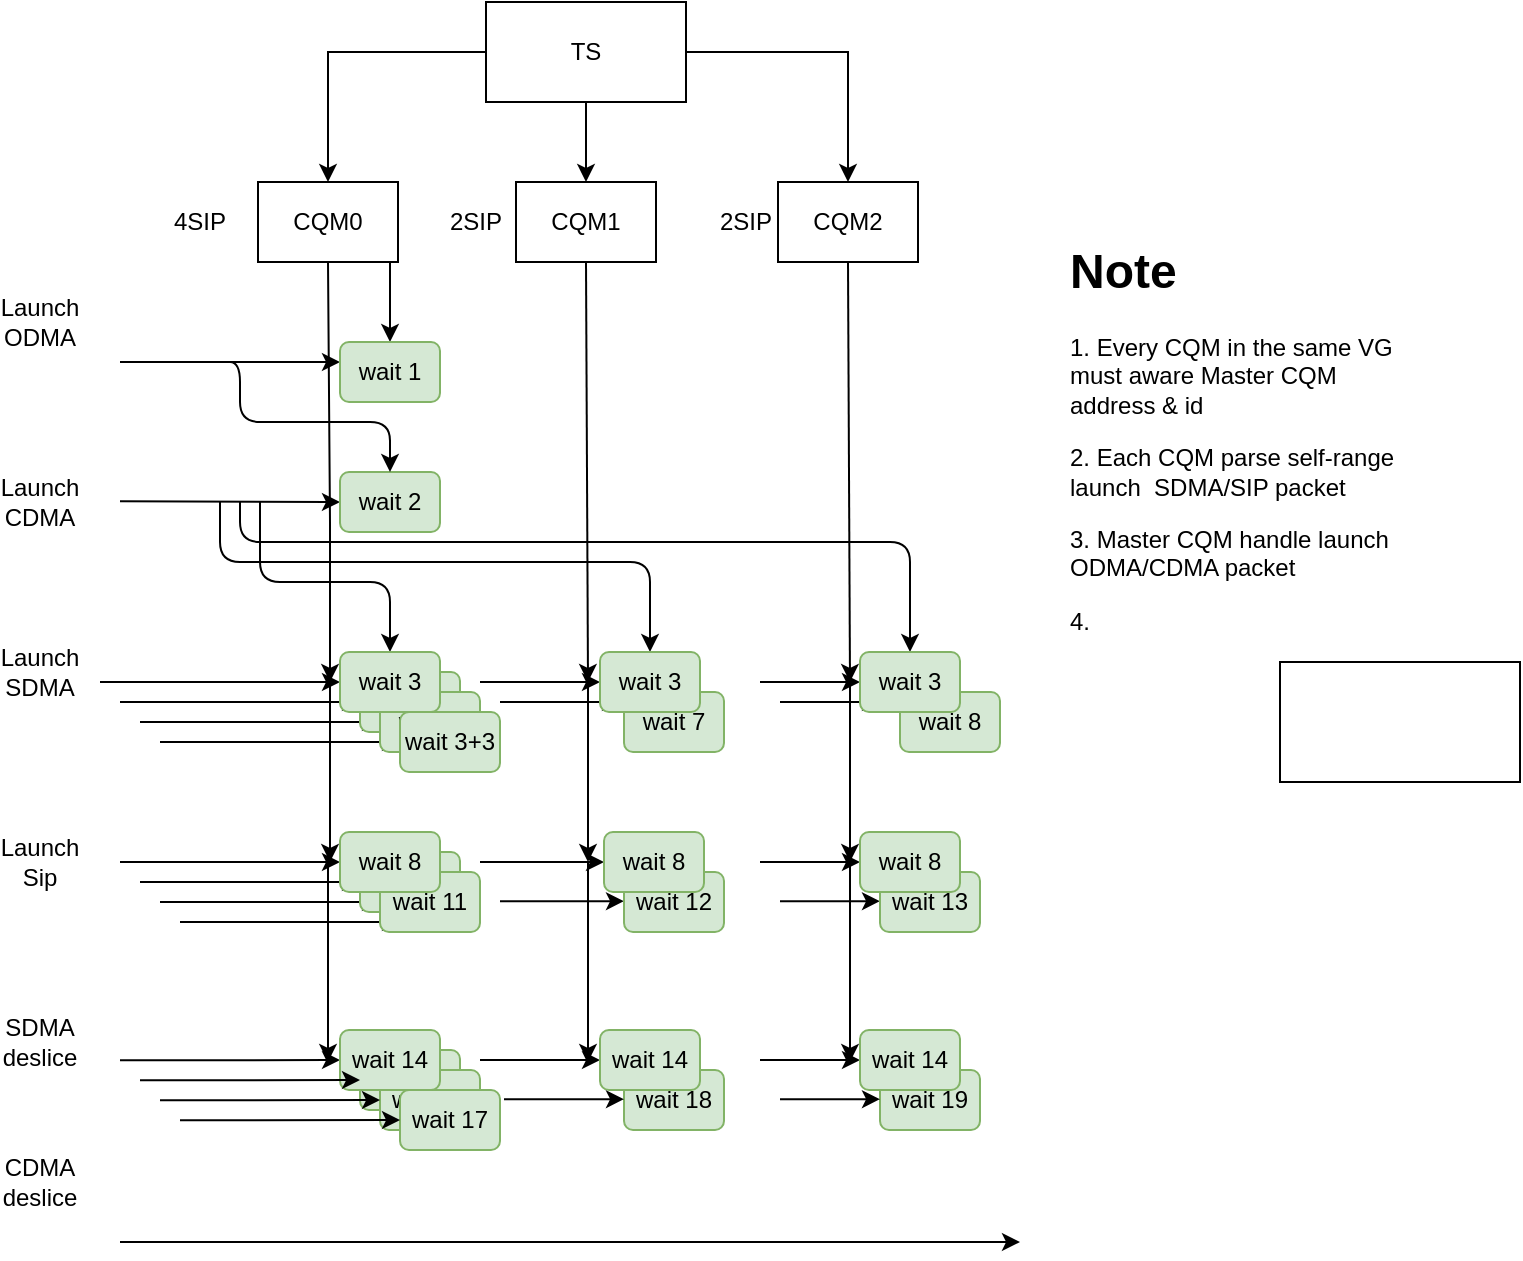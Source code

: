 <mxfile version="14.2.7" type="github">
  <diagram id="mgxzi-yPcugMr2c35Z91" name="Page-1">
    <mxGraphModel dx="1718" dy="963" grid="1" gridSize="10" guides="1" tooltips="1" connect="1" arrows="1" fold="1" page="1" pageScale="1" pageWidth="827" pageHeight="1169" math="0" shadow="0">
      <root>
        <mxCell id="0" />
        <mxCell id="1" parent="0" />
        <mxCell id="G4l-uw-PBjxxs0yxztcG-4" style="edgeStyle=orthogonalEdgeStyle;rounded=0;orthogonalLoop=1;jettySize=auto;html=1;entryX=0.5;entryY=0;entryDx=0;entryDy=0;" edge="1" parent="1" source="K7aWRvvbhgT_T4m95MLQ-1" target="K7aWRvvbhgT_T4m95MLQ-2">
          <mxGeometry relative="1" as="geometry" />
        </mxCell>
        <mxCell id="G4l-uw-PBjxxs0yxztcG-5" style="edgeStyle=orthogonalEdgeStyle;rounded=0;orthogonalLoop=1;jettySize=auto;html=1;entryX=0.5;entryY=0;entryDx=0;entryDy=0;" edge="1" parent="1" source="K7aWRvvbhgT_T4m95MLQ-1" target="K7aWRvvbhgT_T4m95MLQ-4">
          <mxGeometry relative="1" as="geometry" />
        </mxCell>
        <mxCell id="G4l-uw-PBjxxs0yxztcG-6" style="edgeStyle=orthogonalEdgeStyle;rounded=0;orthogonalLoop=1;jettySize=auto;html=1;entryX=0.5;entryY=0;entryDx=0;entryDy=0;" edge="1" parent="1" source="K7aWRvvbhgT_T4m95MLQ-1" target="K7aWRvvbhgT_T4m95MLQ-3">
          <mxGeometry relative="1" as="geometry" />
        </mxCell>
        <mxCell id="K7aWRvvbhgT_T4m95MLQ-1" value="TS" style="rounded=0;whiteSpace=wrap;html=1;" parent="1" vertex="1">
          <mxGeometry x="363" y="10" width="100" height="50" as="geometry" />
        </mxCell>
        <mxCell id="G4l-uw-PBjxxs0yxztcG-20" style="edgeStyle=orthogonalEdgeStyle;rounded=0;orthogonalLoop=1;jettySize=auto;html=1;entryX=0.5;entryY=0;entryDx=0;entryDy=0;" edge="1" parent="1" source="K7aWRvvbhgT_T4m95MLQ-2" target="G4l-uw-PBjxxs0yxztcG-27">
          <mxGeometry relative="1" as="geometry">
            <mxPoint x="270" y="160" as="targetPoint" />
            <Array as="points">
              <mxPoint x="315" y="160" />
              <mxPoint x="315" y="160" />
            </Array>
          </mxGeometry>
        </mxCell>
        <mxCell id="K7aWRvvbhgT_T4m95MLQ-2" value="CQM0" style="rounded=0;whiteSpace=wrap;html=1;" parent="1" vertex="1">
          <mxGeometry x="249" y="100" width="70" height="40" as="geometry" />
        </mxCell>
        <mxCell id="wm0fCTp2LXdAbT0zuXOt-7" style="edgeStyle=none;rounded=0;orthogonalLoop=1;jettySize=auto;html=1;exitX=0.5;exitY=1;exitDx=0;exitDy=0;" parent="1" source="K7aWRvvbhgT_T4m95MLQ-3" edge="1">
          <mxGeometry relative="1" as="geometry">
            <mxPoint x="545" y="350" as="targetPoint" />
          </mxGeometry>
        </mxCell>
        <mxCell id="K7aWRvvbhgT_T4m95MLQ-3" value="CQM2" style="rounded=0;whiteSpace=wrap;html=1;" parent="1" vertex="1">
          <mxGeometry x="509" y="100" width="70" height="40" as="geometry" />
        </mxCell>
        <mxCell id="wm0fCTp2LXdAbT0zuXOt-6" style="edgeStyle=none;rounded=0;orthogonalLoop=1;jettySize=auto;html=1;exitX=0.5;exitY=1;exitDx=0;exitDy=0;" parent="1" source="K7aWRvvbhgT_T4m95MLQ-4" edge="1">
          <mxGeometry relative="1" as="geometry">
            <mxPoint x="414" y="350" as="targetPoint" />
          </mxGeometry>
        </mxCell>
        <mxCell id="K7aWRvvbhgT_T4m95MLQ-4" value="CQM1" style="rounded=0;whiteSpace=wrap;html=1;" parent="1" vertex="1">
          <mxGeometry x="378" y="100" width="70" height="40" as="geometry" />
        </mxCell>
        <mxCell id="wm0fCTp2LXdAbT0zuXOt-1" style="edgeStyle=none;rounded=0;orthogonalLoop=1;jettySize=auto;html=1;" parent="1" edge="1">
          <mxGeometry relative="1" as="geometry">
            <mxPoint x="290" y="190" as="targetPoint" />
            <mxPoint x="180" y="190" as="sourcePoint" />
            <Array as="points">
              <mxPoint x="230" y="190" />
            </Array>
          </mxGeometry>
        </mxCell>
        <mxCell id="K7aWRvvbhgT_T4m95MLQ-5" value="Launch CDMA" style="text;html=1;strokeColor=none;fillColor=none;align=center;verticalAlign=middle;whiteSpace=wrap;rounded=0;" parent="1" vertex="1">
          <mxGeometry x="120" y="250" width="40" height="20" as="geometry" />
        </mxCell>
        <mxCell id="K7aWRvvbhgT_T4m95MLQ-6" value="Launch&lt;br&gt;SDMA" style="text;html=1;strokeColor=none;fillColor=none;align=center;verticalAlign=middle;whiteSpace=wrap;rounded=0;" parent="1" vertex="1">
          <mxGeometry x="120" y="335" width="40" height="20" as="geometry" />
        </mxCell>
        <mxCell id="K7aWRvvbhgT_T4m95MLQ-7" value="Launch&lt;br&gt;Sip" style="text;html=1;strokeColor=none;fillColor=none;align=center;verticalAlign=middle;whiteSpace=wrap;rounded=0;" parent="1" vertex="1">
          <mxGeometry x="120" y="430" width="40" height="20" as="geometry" />
        </mxCell>
        <mxCell id="wm0fCTp2LXdAbT0zuXOt-9" style="edgeStyle=none;rounded=0;orthogonalLoop=1;jettySize=auto;html=1;exitX=0.5;exitY=1;exitDx=0;exitDy=0;" parent="1" source="K7aWRvvbhgT_T4m95MLQ-2" edge="1">
          <mxGeometry relative="1" as="geometry">
            <mxPoint x="285" y="350" as="targetPoint" />
            <mxPoint x="285" y="260" as="sourcePoint" />
            <Array as="points">
              <mxPoint x="285" y="270" />
            </Array>
          </mxGeometry>
        </mxCell>
        <mxCell id="wm0fCTp2LXdAbT0zuXOt-10" style="edgeStyle=none;rounded=0;orthogonalLoop=1;jettySize=auto;html=1;" parent="1" edge="1">
          <mxGeometry relative="1" as="geometry">
            <mxPoint x="285" y="440" as="targetPoint" />
            <mxPoint x="285" y="320" as="sourcePoint" />
          </mxGeometry>
        </mxCell>
        <mxCell id="wm0fCTp2LXdAbT0zuXOt-14" style="edgeStyle=none;rounded=0;orthogonalLoop=1;jettySize=auto;html=1;" parent="1" edge="1">
          <mxGeometry relative="1" as="geometry">
            <mxPoint x="414" y="440" as="targetPoint" />
            <mxPoint x="414" y="350" as="sourcePoint" />
          </mxGeometry>
        </mxCell>
        <mxCell id="wm0fCTp2LXdAbT0zuXOt-17" style="edgeStyle=none;rounded=0;orthogonalLoop=1;jettySize=auto;html=1;" parent="1" edge="1">
          <mxGeometry relative="1" as="geometry">
            <mxPoint x="545" y="440" as="targetPoint" />
            <mxPoint x="545" y="350" as="sourcePoint" />
          </mxGeometry>
        </mxCell>
        <mxCell id="wm0fCTp2LXdAbT0zuXOt-20" value="SDMA deslice" style="text;html=1;strokeColor=none;fillColor=none;align=center;verticalAlign=middle;whiteSpace=wrap;rounded=0;" parent="1" vertex="1">
          <mxGeometry x="120" y="520" width="40" height="20" as="geometry" />
        </mxCell>
        <mxCell id="wm0fCTp2LXdAbT0zuXOt-21" value="CDMA&lt;br&gt;deslice" style="text;html=1;strokeColor=none;fillColor=none;align=center;verticalAlign=middle;whiteSpace=wrap;rounded=0;" parent="1" vertex="1">
          <mxGeometry x="120" y="590" width="40" height="20" as="geometry" />
        </mxCell>
        <mxCell id="wm0fCTp2LXdAbT0zuXOt-22" style="edgeStyle=none;rounded=0;orthogonalLoop=1;jettySize=auto;html=1;entryX=0;entryY=0.5;entryDx=0;entryDy=0;" parent="1" edge="1" target="G4l-uw-PBjxxs0yxztcG-89">
          <mxGeometry relative="1" as="geometry">
            <mxPoint x="630" y="539.17" as="targetPoint" />
            <mxPoint x="500" y="539" as="sourcePoint" />
          </mxGeometry>
        </mxCell>
        <mxCell id="wm0fCTp2LXdAbT0zuXOt-24" style="edgeStyle=none;rounded=0;orthogonalLoop=1;jettySize=auto;html=1;" parent="1" edge="1">
          <mxGeometry relative="1" as="geometry">
            <mxPoint x="630" y="630.0" as="targetPoint" />
            <mxPoint x="180" y="630.0" as="sourcePoint" />
          </mxGeometry>
        </mxCell>
        <mxCell id="wm0fCTp2LXdAbT0zuXOt-29" style="edgeStyle=none;rounded=0;orthogonalLoop=1;jettySize=auto;html=1;" parent="1" edge="1">
          <mxGeometry relative="1" as="geometry">
            <mxPoint x="414" y="540" as="targetPoint" />
            <mxPoint x="414.0" y="440" as="sourcePoint" />
          </mxGeometry>
        </mxCell>
        <mxCell id="wm0fCTp2LXdAbT0zuXOt-39" style="edgeStyle=none;rounded=0;orthogonalLoop=1;jettySize=auto;html=1;" parent="1" edge="1">
          <mxGeometry relative="1" as="geometry">
            <mxPoint x="284" y="540" as="targetPoint" />
            <mxPoint x="284" y="440" as="sourcePoint" />
          </mxGeometry>
        </mxCell>
        <mxCell id="wm0fCTp2LXdAbT0zuXOt-45" style="edgeStyle=none;rounded=0;orthogonalLoop=1;jettySize=auto;html=1;" parent="1" edge="1">
          <mxGeometry relative="1" as="geometry">
            <mxPoint x="545" y="540" as="targetPoint" />
            <mxPoint x="545" y="440" as="sourcePoint" />
          </mxGeometry>
        </mxCell>
        <mxCell id="G4l-uw-PBjxxs0yxztcG-8" value="Launch ODMA" style="text;html=1;strokeColor=none;fillColor=none;align=center;verticalAlign=middle;whiteSpace=wrap;rounded=0;" vertex="1" parent="1">
          <mxGeometry x="120" y="160" width="40" height="20" as="geometry" />
        </mxCell>
        <mxCell id="G4l-uw-PBjxxs0yxztcG-9" style="edgeStyle=none;rounded=0;orthogonalLoop=1;jettySize=auto;html=1;entryX=0;entryY=0.5;entryDx=0;entryDy=0;" edge="1" parent="1" target="G4l-uw-PBjxxs0yxztcG-28">
          <mxGeometry relative="1" as="geometry">
            <mxPoint x="280.0" y="259.58" as="targetPoint" />
            <mxPoint x="180" y="259.58" as="sourcePoint" />
          </mxGeometry>
        </mxCell>
        <mxCell id="G4l-uw-PBjxxs0yxztcG-41" style="edgeStyle=orthogonalEdgeStyle;rounded=1;orthogonalLoop=1;jettySize=auto;html=1;entryX=0.5;entryY=0;entryDx=0;entryDy=0;" edge="1" parent="1" target="G4l-uw-PBjxxs0yxztcG-37">
          <mxGeometry relative="1" as="geometry">
            <mxPoint x="230" y="260" as="sourcePoint" />
            <Array as="points">
              <mxPoint x="230" y="290" />
              <mxPoint x="445" y="290" />
            </Array>
          </mxGeometry>
        </mxCell>
        <mxCell id="G4l-uw-PBjxxs0yxztcG-27" value="wait 1" style="rounded=1;whiteSpace=wrap;html=1;fillColor=#d5e8d4;strokeColor=#82b366;" vertex="1" parent="1">
          <mxGeometry x="290" y="180" width="50" height="30" as="geometry" />
        </mxCell>
        <mxCell id="G4l-uw-PBjxxs0yxztcG-28" value="wait 2" style="rounded=1;whiteSpace=wrap;html=1;fillColor=#d5e8d4;strokeColor=#82b366;" vertex="1" parent="1">
          <mxGeometry x="290" y="245" width="50" height="30" as="geometry" />
        </mxCell>
        <mxCell id="G4l-uw-PBjxxs0yxztcG-33" value="" style="endArrow=classic;html=1;entryX=0.5;entryY=0;entryDx=0;entryDy=0;rounded=1;edgeStyle=orthogonalEdgeStyle;" edge="1" parent="1" target="G4l-uw-PBjxxs0yxztcG-28">
          <mxGeometry width="50" height="50" relative="1" as="geometry">
            <mxPoint x="230" y="190" as="sourcePoint" />
            <mxPoint x="440" y="250" as="targetPoint" />
            <Array as="points">
              <mxPoint x="240" y="190" />
              <mxPoint x="240" y="220" />
              <mxPoint x="315" y="220" />
            </Array>
          </mxGeometry>
        </mxCell>
        <mxCell id="G4l-uw-PBjxxs0yxztcG-42" style="edgeStyle=orthogonalEdgeStyle;rounded=1;orthogonalLoop=1;jettySize=auto;html=1;entryX=0.5;entryY=0;entryDx=0;entryDy=0;" edge="1" parent="1" target="G4l-uw-PBjxxs0yxztcG-38">
          <mxGeometry relative="1" as="geometry">
            <mxPoint x="240" y="260" as="sourcePoint" />
            <mxPoint x="455" y="315" as="targetPoint" />
            <Array as="points">
              <mxPoint x="240" y="280" />
              <mxPoint x="575" y="280" />
            </Array>
          </mxGeometry>
        </mxCell>
        <mxCell id="G4l-uw-PBjxxs0yxztcG-43" style="edgeStyle=orthogonalEdgeStyle;rounded=1;orthogonalLoop=1;jettySize=auto;html=1;entryX=0.5;entryY=0;entryDx=0;entryDy=0;" edge="1" parent="1" target="G4l-uw-PBjxxs0yxztcG-31">
          <mxGeometry relative="1" as="geometry">
            <mxPoint x="250" y="260" as="sourcePoint" />
            <mxPoint x="585" y="315" as="targetPoint" />
            <Array as="points">
              <mxPoint x="250" y="300" />
              <mxPoint x="315" y="300" />
            </Array>
          </mxGeometry>
        </mxCell>
        <mxCell id="G4l-uw-PBjxxs0yxztcG-45" value="4SIP" style="text;html=1;strokeColor=none;fillColor=none;align=center;verticalAlign=middle;whiteSpace=wrap;rounded=0;" vertex="1" parent="1">
          <mxGeometry x="200" y="110" width="40" height="20" as="geometry" />
        </mxCell>
        <mxCell id="G4l-uw-PBjxxs0yxztcG-46" value="2SIP" style="text;html=1;strokeColor=none;fillColor=none;align=center;verticalAlign=middle;whiteSpace=wrap;rounded=0;" vertex="1" parent="1">
          <mxGeometry x="338" y="110" width="40" height="20" as="geometry" />
        </mxCell>
        <mxCell id="G4l-uw-PBjxxs0yxztcG-47" value="2SIP" style="text;html=1;strokeColor=none;fillColor=none;align=center;verticalAlign=middle;whiteSpace=wrap;rounded=0;" vertex="1" parent="1">
          <mxGeometry x="473" y="110" width="40" height="20" as="geometry" />
        </mxCell>
        <mxCell id="G4l-uw-PBjxxs0yxztcG-51" style="edgeStyle=none;rounded=0;orthogonalLoop=1;jettySize=auto;html=1;" edge="1" parent="1" target="G4l-uw-PBjxxs0yxztcG-31">
          <mxGeometry relative="1" as="geometry">
            <mxPoint x="620.0" y="350" as="targetPoint" />
            <mxPoint x="170" y="350" as="sourcePoint" />
          </mxGeometry>
        </mxCell>
        <mxCell id="G4l-uw-PBjxxs0yxztcG-52" style="edgeStyle=none;rounded=0;orthogonalLoop=1;jettySize=auto;html=1;" edge="1" parent="1" target="G4l-uw-PBjxxs0yxztcG-37">
          <mxGeometry relative="1" as="geometry">
            <mxPoint x="620.0" y="350" as="targetPoint" />
            <mxPoint x="360" y="350" as="sourcePoint" />
          </mxGeometry>
        </mxCell>
        <mxCell id="G4l-uw-PBjxxs0yxztcG-53" style="edgeStyle=none;rounded=0;orthogonalLoop=1;jettySize=auto;html=1;" edge="1" parent="1" target="G4l-uw-PBjxxs0yxztcG-38">
          <mxGeometry relative="1" as="geometry">
            <mxPoint x="620.0" y="350" as="targetPoint" />
            <mxPoint x="500" y="350" as="sourcePoint" />
          </mxGeometry>
        </mxCell>
        <mxCell id="G4l-uw-PBjxxs0yxztcG-54" value="&lt;h1&gt;Note&lt;/h1&gt;&lt;p&gt;1. Every CQM in the same VG must aware Master CQM address &amp;amp; id&lt;/p&gt;&lt;p&gt;2. Each CQM parse self-range launch&amp;nbsp; SDMA/SIP packet&lt;/p&gt;&lt;p&gt;3. Master CQM handle launch ODMA/CDMA packet&lt;/p&gt;&lt;p&gt;4.&amp;nbsp;&lt;/p&gt;" style="text;html=1;strokeColor=none;fillColor=none;spacing=5;spacingTop=-20;whiteSpace=wrap;overflow=hidden;rounded=0;" vertex="1" parent="1">
          <mxGeometry x="650" y="125" width="180" height="255" as="geometry" />
        </mxCell>
        <mxCell id="G4l-uw-PBjxxs0yxztcG-55" style="edgeStyle=none;rounded=0;orthogonalLoop=1;jettySize=auto;html=1;" edge="1" parent="1">
          <mxGeometry relative="1" as="geometry">
            <mxPoint x="300.0" y="360" as="targetPoint" />
            <mxPoint x="180" y="360" as="sourcePoint" />
          </mxGeometry>
        </mxCell>
        <mxCell id="G4l-uw-PBjxxs0yxztcG-56" style="edgeStyle=none;rounded=0;orthogonalLoop=1;jettySize=auto;html=1;" edge="1" parent="1">
          <mxGeometry relative="1" as="geometry">
            <mxPoint x="310.0" y="370" as="targetPoint" />
            <mxPoint x="190" y="370" as="sourcePoint" />
          </mxGeometry>
        </mxCell>
        <mxCell id="G4l-uw-PBjxxs0yxztcG-57" style="edgeStyle=none;rounded=0;orthogonalLoop=1;jettySize=auto;html=1;" edge="1" parent="1">
          <mxGeometry relative="1" as="geometry">
            <mxPoint x="320.0" y="380" as="targetPoint" />
            <mxPoint x="200" y="380" as="sourcePoint" />
          </mxGeometry>
        </mxCell>
        <mxCell id="G4l-uw-PBjxxs0yxztcG-60" style="edgeStyle=none;rounded=0;orthogonalLoop=1;jettySize=auto;html=1;" edge="1" parent="1" target="G4l-uw-PBjxxs0yxztcG-59">
          <mxGeometry relative="1" as="geometry">
            <mxPoint x="630" y="440" as="targetPoint" />
            <mxPoint x="360" y="440" as="sourcePoint" />
          </mxGeometry>
        </mxCell>
        <mxCell id="G4l-uw-PBjxxs0yxztcG-62" value="wait 3" style="rounded=1;whiteSpace=wrap;html=1;fillColor=#d5e8d4;strokeColor=#82b366;" vertex="1" parent="1">
          <mxGeometry x="300" y="345" width="50" height="30" as="geometry" />
        </mxCell>
        <mxCell id="G4l-uw-PBjxxs0yxztcG-63" value="wait 3" style="rounded=1;whiteSpace=wrap;html=1;fillColor=#d5e8d4;strokeColor=#82b366;" vertex="1" parent="1">
          <mxGeometry x="310" y="355" width="50" height="30" as="geometry" />
        </mxCell>
        <mxCell id="G4l-uw-PBjxxs0yxztcG-64" value="wait 3+3" style="rounded=1;whiteSpace=wrap;html=1;fillColor=#d5e8d4;strokeColor=#82b366;" vertex="1" parent="1">
          <mxGeometry x="320" y="365" width="50" height="30" as="geometry" />
        </mxCell>
        <mxCell id="G4l-uw-PBjxxs0yxztcG-66" value="wait 7" style="rounded=1;whiteSpace=wrap;html=1;fillColor=#d5e8d4;strokeColor=#82b366;" vertex="1" parent="1">
          <mxGeometry x="432" y="355" width="50" height="30" as="geometry" />
        </mxCell>
        <mxCell id="G4l-uw-PBjxxs0yxztcG-67" value="wait 8" style="rounded=1;whiteSpace=wrap;html=1;fillColor=#d5e8d4;strokeColor=#82b366;" vertex="1" parent="1">
          <mxGeometry x="570" y="355" width="50" height="30" as="geometry" />
        </mxCell>
        <mxCell id="G4l-uw-PBjxxs0yxztcG-68" style="edgeStyle=none;rounded=0;orthogonalLoop=1;jettySize=auto;html=1;" edge="1" parent="1">
          <mxGeometry relative="1" as="geometry">
            <mxPoint x="430" y="360" as="targetPoint" />
            <mxPoint x="370" y="360" as="sourcePoint" />
          </mxGeometry>
        </mxCell>
        <mxCell id="G4l-uw-PBjxxs0yxztcG-70" style="edgeStyle=none;rounded=0;orthogonalLoop=1;jettySize=auto;html=1;" edge="1" parent="1">
          <mxGeometry relative="1" as="geometry">
            <mxPoint x="560" y="360" as="targetPoint" />
            <mxPoint x="510" y="360" as="sourcePoint" />
          </mxGeometry>
        </mxCell>
        <mxCell id="G4l-uw-PBjxxs0yxztcG-31" value="wait 3" style="rounded=1;whiteSpace=wrap;html=1;fillColor=#d5e8d4;strokeColor=#82b366;" vertex="1" parent="1">
          <mxGeometry x="290" y="335" width="50" height="30" as="geometry" />
        </mxCell>
        <mxCell id="G4l-uw-PBjxxs0yxztcG-37" value="wait 3" style="rounded=1;whiteSpace=wrap;html=1;fillColor=#d5e8d4;strokeColor=#82b366;" vertex="1" parent="1">
          <mxGeometry x="420" y="335" width="50" height="30" as="geometry" />
        </mxCell>
        <mxCell id="G4l-uw-PBjxxs0yxztcG-38" value="wait 3" style="rounded=1;whiteSpace=wrap;html=1;fillColor=#d5e8d4;strokeColor=#82b366;" vertex="1" parent="1">
          <mxGeometry x="550" y="335" width="50" height="30" as="geometry" />
        </mxCell>
        <mxCell id="G4l-uw-PBjxxs0yxztcG-71" style="edgeStyle=none;rounded=0;orthogonalLoop=1;jettySize=auto;html=1;" edge="1" parent="1" target="G4l-uw-PBjxxs0yxztcG-58">
          <mxGeometry relative="1" as="geometry">
            <mxPoint x="422" y="440" as="targetPoint" />
            <mxPoint x="180" y="440" as="sourcePoint" />
          </mxGeometry>
        </mxCell>
        <mxCell id="G4l-uw-PBjxxs0yxztcG-72" style="edgeStyle=none;rounded=0;orthogonalLoop=1;jettySize=auto;html=1;" edge="1" parent="1" target="G4l-uw-PBjxxs0yxztcG-61">
          <mxGeometry relative="1" as="geometry">
            <mxPoint x="630" y="440" as="targetPoint" />
            <mxPoint x="500" y="440" as="sourcePoint" />
          </mxGeometry>
        </mxCell>
        <mxCell id="G4l-uw-PBjxxs0yxztcG-75" style="edgeStyle=none;rounded=0;orthogonalLoop=1;jettySize=auto;html=1;" edge="1" parent="1">
          <mxGeometry relative="1" as="geometry">
            <mxPoint x="300" y="450" as="targetPoint" />
            <mxPoint x="190" y="450" as="sourcePoint" />
          </mxGeometry>
        </mxCell>
        <mxCell id="G4l-uw-PBjxxs0yxztcG-76" style="edgeStyle=none;rounded=0;orthogonalLoop=1;jettySize=auto;html=1;" edge="1" parent="1">
          <mxGeometry relative="1" as="geometry">
            <mxPoint x="310" y="460" as="targetPoint" />
            <mxPoint x="200" y="460" as="sourcePoint" />
          </mxGeometry>
        </mxCell>
        <mxCell id="G4l-uw-PBjxxs0yxztcG-77" style="edgeStyle=none;rounded=0;orthogonalLoop=1;jettySize=auto;html=1;" edge="1" parent="1">
          <mxGeometry relative="1" as="geometry">
            <mxPoint x="320" y="470" as="targetPoint" />
            <mxPoint x="210" y="470" as="sourcePoint" />
          </mxGeometry>
        </mxCell>
        <mxCell id="G4l-uw-PBjxxs0yxztcG-78" value="wait 11" style="rounded=1;whiteSpace=wrap;html=1;fillColor=#d5e8d4;strokeColor=#82b366;" vertex="1" parent="1">
          <mxGeometry x="300" y="435" width="50" height="30" as="geometry" />
        </mxCell>
        <mxCell id="G4l-uw-PBjxxs0yxztcG-79" value="wait 11" style="rounded=1;whiteSpace=wrap;html=1;fillColor=#d5e8d4;strokeColor=#82b366;" vertex="1" parent="1">
          <mxGeometry x="310" y="445" width="50" height="30" as="geometry" />
        </mxCell>
        <mxCell id="G4l-uw-PBjxxs0yxztcG-81" style="edgeStyle=none;rounded=0;orthogonalLoop=1;jettySize=auto;html=1;" edge="1" parent="1">
          <mxGeometry relative="1" as="geometry">
            <mxPoint x="432" y="459.58" as="targetPoint" />
            <mxPoint x="370" y="459.58" as="sourcePoint" />
          </mxGeometry>
        </mxCell>
        <mxCell id="G4l-uw-PBjxxs0yxztcG-82" value="wait 12" style="rounded=1;whiteSpace=wrap;html=1;fillColor=#d5e8d4;strokeColor=#82b366;" vertex="1" parent="1">
          <mxGeometry x="432" y="445" width="50" height="30" as="geometry" />
        </mxCell>
        <mxCell id="G4l-uw-PBjxxs0yxztcG-83" style="edgeStyle=none;rounded=0;orthogonalLoop=1;jettySize=auto;html=1;" edge="1" parent="1">
          <mxGeometry relative="1" as="geometry">
            <mxPoint x="560" y="459.58" as="targetPoint" />
            <mxPoint x="510" y="459.58" as="sourcePoint" />
          </mxGeometry>
        </mxCell>
        <mxCell id="G4l-uw-PBjxxs0yxztcG-84" value="wait 13" style="rounded=1;whiteSpace=wrap;html=1;fillColor=#d5e8d4;strokeColor=#82b366;" vertex="1" parent="1">
          <mxGeometry x="560" y="445" width="50" height="30" as="geometry" />
        </mxCell>
        <mxCell id="G4l-uw-PBjxxs0yxztcG-58" value="wait 8" style="rounded=1;whiteSpace=wrap;html=1;fillColor=#d5e8d4;strokeColor=#82b366;" vertex="1" parent="1">
          <mxGeometry x="290" y="425" width="50" height="30" as="geometry" />
        </mxCell>
        <mxCell id="G4l-uw-PBjxxs0yxztcG-59" value="wait 8" style="rounded=1;whiteSpace=wrap;html=1;fillColor=#d5e8d4;strokeColor=#82b366;" vertex="1" parent="1">
          <mxGeometry x="422" y="425" width="50" height="30" as="geometry" />
        </mxCell>
        <mxCell id="G4l-uw-PBjxxs0yxztcG-61" value="wait 8" style="rounded=1;whiteSpace=wrap;html=1;fillColor=#d5e8d4;strokeColor=#82b366;" vertex="1" parent="1">
          <mxGeometry x="550" y="425" width="50" height="30" as="geometry" />
        </mxCell>
        <mxCell id="G4l-uw-PBjxxs0yxztcG-86" style="edgeStyle=none;rounded=0;orthogonalLoop=1;jettySize=auto;html=1;" edge="1" parent="1" target="G4l-uw-PBjxxs0yxztcG-80">
          <mxGeometry relative="1" as="geometry">
            <mxPoint x="630" y="539.17" as="targetPoint" />
            <mxPoint x="180" y="539.17" as="sourcePoint" />
          </mxGeometry>
        </mxCell>
        <mxCell id="G4l-uw-PBjxxs0yxztcG-88" style="edgeStyle=none;rounded=0;orthogonalLoop=1;jettySize=auto;html=1;" edge="1" parent="1" target="G4l-uw-PBjxxs0yxztcG-87">
          <mxGeometry relative="1" as="geometry">
            <mxPoint x="630" y="539.17" as="targetPoint" />
            <mxPoint x="360" y="539" as="sourcePoint" />
          </mxGeometry>
        </mxCell>
        <mxCell id="G4l-uw-PBjxxs0yxztcG-90" value="" style="rounded=0;whiteSpace=wrap;html=1;" vertex="1" parent="1">
          <mxGeometry x="760" y="340" width="120" height="60" as="geometry" />
        </mxCell>
        <mxCell id="G4l-uw-PBjxxs0yxztcG-91" value="wait 14" style="rounded=1;whiteSpace=wrap;html=1;fillColor=#d5e8d4;strokeColor=#82b366;" vertex="1" parent="1">
          <mxGeometry x="300" y="534" width="50" height="30" as="geometry" />
        </mxCell>
        <mxCell id="G4l-uw-PBjxxs0yxztcG-92" value="wait 14" style="rounded=1;whiteSpace=wrap;html=1;fillColor=#d5e8d4;strokeColor=#82b366;" vertex="1" parent="1">
          <mxGeometry x="310" y="544" width="50" height="30" as="geometry" />
        </mxCell>
        <mxCell id="G4l-uw-PBjxxs0yxztcG-93" value="wait 17" style="rounded=1;whiteSpace=wrap;html=1;fillColor=#d5e8d4;strokeColor=#82b366;" vertex="1" parent="1">
          <mxGeometry x="320" y="554" width="50" height="30" as="geometry" />
        </mxCell>
        <mxCell id="G4l-uw-PBjxxs0yxztcG-94" value="wait 18" style="rounded=1;whiteSpace=wrap;html=1;fillColor=#d5e8d4;strokeColor=#82b366;" vertex="1" parent="1">
          <mxGeometry x="432" y="544" width="50" height="30" as="geometry" />
        </mxCell>
        <mxCell id="G4l-uw-PBjxxs0yxztcG-95" value="wait 19" style="rounded=1;whiteSpace=wrap;html=1;fillColor=#d5e8d4;strokeColor=#82b366;" vertex="1" parent="1">
          <mxGeometry x="560" y="544" width="50" height="30" as="geometry" />
        </mxCell>
        <mxCell id="G4l-uw-PBjxxs0yxztcG-80" value="wait 14" style="rounded=1;whiteSpace=wrap;html=1;fillColor=#d5e8d4;strokeColor=#82b366;" vertex="1" parent="1">
          <mxGeometry x="290" y="524" width="50" height="30" as="geometry" />
        </mxCell>
        <mxCell id="G4l-uw-PBjxxs0yxztcG-87" value="wait 14" style="rounded=1;whiteSpace=wrap;html=1;fillColor=#d5e8d4;strokeColor=#82b366;" vertex="1" parent="1">
          <mxGeometry x="420" y="524" width="50" height="30" as="geometry" />
        </mxCell>
        <mxCell id="G4l-uw-PBjxxs0yxztcG-89" value="wait 14" style="rounded=1;whiteSpace=wrap;html=1;fillColor=#d5e8d4;strokeColor=#82b366;" vertex="1" parent="1">
          <mxGeometry x="550" y="524" width="50" height="30" as="geometry" />
        </mxCell>
        <mxCell id="G4l-uw-PBjxxs0yxztcG-96" style="edgeStyle=none;rounded=0;orthogonalLoop=1;jettySize=auto;html=1;" edge="1" parent="1">
          <mxGeometry relative="1" as="geometry">
            <mxPoint x="300" y="549.031" as="targetPoint" />
            <mxPoint x="190" y="549.17" as="sourcePoint" />
          </mxGeometry>
        </mxCell>
        <mxCell id="G4l-uw-PBjxxs0yxztcG-97" style="edgeStyle=none;rounded=0;orthogonalLoop=1;jettySize=auto;html=1;" edge="1" parent="1">
          <mxGeometry relative="1" as="geometry">
            <mxPoint x="310" y="559.031" as="targetPoint" />
            <mxPoint x="200" y="559.17" as="sourcePoint" />
          </mxGeometry>
        </mxCell>
        <mxCell id="G4l-uw-PBjxxs0yxztcG-98" style="edgeStyle=none;rounded=0;orthogonalLoop=1;jettySize=auto;html=1;" edge="1" parent="1">
          <mxGeometry relative="1" as="geometry">
            <mxPoint x="320" y="569.031" as="targetPoint" />
            <mxPoint x="210" y="569.17" as="sourcePoint" />
          </mxGeometry>
        </mxCell>
        <mxCell id="G4l-uw-PBjxxs0yxztcG-100" style="edgeStyle=none;rounded=0;orthogonalLoop=1;jettySize=auto;html=1;" edge="1" parent="1">
          <mxGeometry relative="1" as="geometry">
            <mxPoint x="432" y="558.58" as="targetPoint" />
            <mxPoint x="372" y="558.58" as="sourcePoint" />
          </mxGeometry>
        </mxCell>
        <mxCell id="G4l-uw-PBjxxs0yxztcG-102" style="edgeStyle=none;rounded=0;orthogonalLoop=1;jettySize=auto;html=1;entryX=0;entryY=0.5;entryDx=0;entryDy=0;" edge="1" parent="1">
          <mxGeometry relative="1" as="geometry">
            <mxPoint x="560" y="558.58" as="targetPoint" />
            <mxPoint x="510" y="558.58" as="sourcePoint" />
          </mxGeometry>
        </mxCell>
      </root>
    </mxGraphModel>
  </diagram>
</mxfile>

